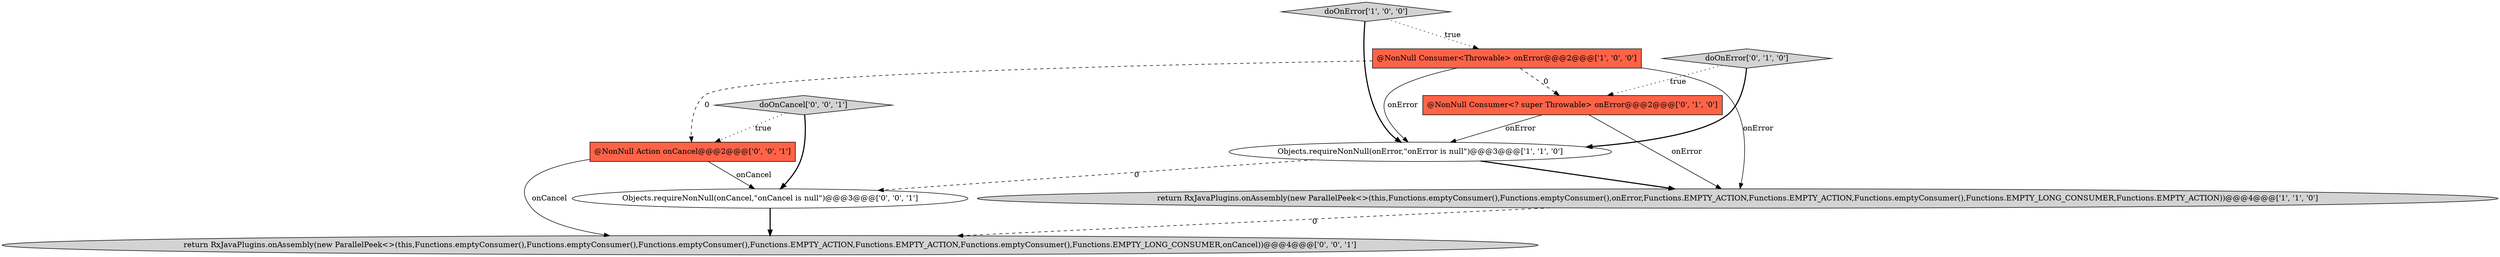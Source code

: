 digraph {
2 [style = filled, label = "Objects.requireNonNull(onError,\"onError is null\")@@@3@@@['1', '1', '0']", fillcolor = white, shape = ellipse image = "AAA0AAABBB1BBB"];
1 [style = filled, label = "@NonNull Consumer<Throwable> onError@@@2@@@['1', '0', '0']", fillcolor = tomato, shape = box image = "AAA1AAABBB1BBB"];
5 [style = filled, label = "doOnError['0', '1', '0']", fillcolor = lightgray, shape = diamond image = "AAA0AAABBB2BBB"];
9 [style = filled, label = "return RxJavaPlugins.onAssembly(new ParallelPeek<>(this,Functions.emptyConsumer(),Functions.emptyConsumer(),Functions.emptyConsumer(),Functions.EMPTY_ACTION,Functions.EMPTY_ACTION,Functions.emptyConsumer(),Functions.EMPTY_LONG_CONSUMER,onCancel))@@@4@@@['0', '0', '1']", fillcolor = lightgray, shape = ellipse image = "AAA0AAABBB3BBB"];
7 [style = filled, label = "@NonNull Action onCancel@@@2@@@['0', '0', '1']", fillcolor = tomato, shape = box image = "AAA0AAABBB3BBB"];
0 [style = filled, label = "return RxJavaPlugins.onAssembly(new ParallelPeek<>(this,Functions.emptyConsumer(),Functions.emptyConsumer(),onError,Functions.EMPTY_ACTION,Functions.EMPTY_ACTION,Functions.emptyConsumer(),Functions.EMPTY_LONG_CONSUMER,Functions.EMPTY_ACTION))@@@4@@@['1', '1', '0']", fillcolor = lightgray, shape = ellipse image = "AAA0AAABBB1BBB"];
4 [style = filled, label = "@NonNull Consumer<? super Throwable> onError@@@2@@@['0', '1', '0']", fillcolor = tomato, shape = box image = "AAA1AAABBB2BBB"];
3 [style = filled, label = "doOnError['1', '0', '0']", fillcolor = lightgray, shape = diamond image = "AAA0AAABBB1BBB"];
6 [style = filled, label = "doOnCancel['0', '0', '1']", fillcolor = lightgray, shape = diamond image = "AAA0AAABBB3BBB"];
8 [style = filled, label = "Objects.requireNonNull(onCancel,\"onCancel is null\")@@@3@@@['0', '0', '1']", fillcolor = white, shape = ellipse image = "AAA0AAABBB3BBB"];
1->4 [style = dashed, label="0"];
6->7 [style = dotted, label="true"];
7->8 [style = solid, label="onCancel"];
5->2 [style = bold, label=""];
2->0 [style = bold, label=""];
1->2 [style = solid, label="onError"];
0->9 [style = dashed, label="0"];
1->7 [style = dashed, label="0"];
4->2 [style = solid, label="onError"];
3->2 [style = bold, label=""];
2->8 [style = dashed, label="0"];
4->0 [style = solid, label="onError"];
3->1 [style = dotted, label="true"];
7->9 [style = solid, label="onCancel"];
5->4 [style = dotted, label="true"];
6->8 [style = bold, label=""];
8->9 [style = bold, label=""];
1->0 [style = solid, label="onError"];
}
